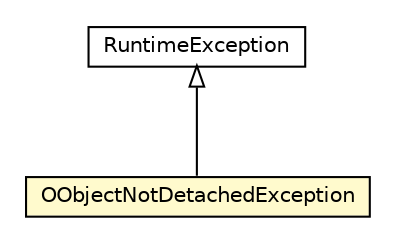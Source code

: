 #!/usr/local/bin/dot
#
# Class diagram 
# Generated by UMLGraph version R5_6-24-gf6e263 (http://www.umlgraph.org/)
#

digraph G {
	edge [fontname="Helvetica",fontsize=10,labelfontname="Helvetica",labelfontsize=10];
	node [fontname="Helvetica",fontsize=10,shape=plaintext];
	nodesep=0.25;
	ranksep=0.5;
	// com.orientechnologies.orient.object.db.OObjectNotDetachedException
	c4797308 [label=<<table title="com.orientechnologies.orient.object.db.OObjectNotDetachedException" border="0" cellborder="1" cellspacing="0" cellpadding="2" port="p" bgcolor="lemonChiffon" href="./OObjectNotDetachedException.html">
		<tr><td><table border="0" cellspacing="0" cellpadding="1">
<tr><td align="center" balign="center"> OObjectNotDetachedException </td></tr>
		</table></td></tr>
		</table>>, URL="./OObjectNotDetachedException.html", fontname="Helvetica", fontcolor="black", fontsize=10.0];
	//com.orientechnologies.orient.object.db.OObjectNotDetachedException extends java.lang.RuntimeException
	c4798031:p -> c4797308:p [dir=back,arrowtail=empty];
	// java.lang.RuntimeException
	c4798031 [label=<<table title="java.lang.RuntimeException" border="0" cellborder="1" cellspacing="0" cellpadding="2" port="p" href="http://java.sun.com/j2se/1.4.2/docs/api/java/lang/RuntimeException.html">
		<tr><td><table border="0" cellspacing="0" cellpadding="1">
<tr><td align="center" balign="center"> RuntimeException </td></tr>
		</table></td></tr>
		</table>>, URL="http://java.sun.com/j2se/1.4.2/docs/api/java/lang/RuntimeException.html", fontname="Helvetica", fontcolor="black", fontsize=10.0];
}

